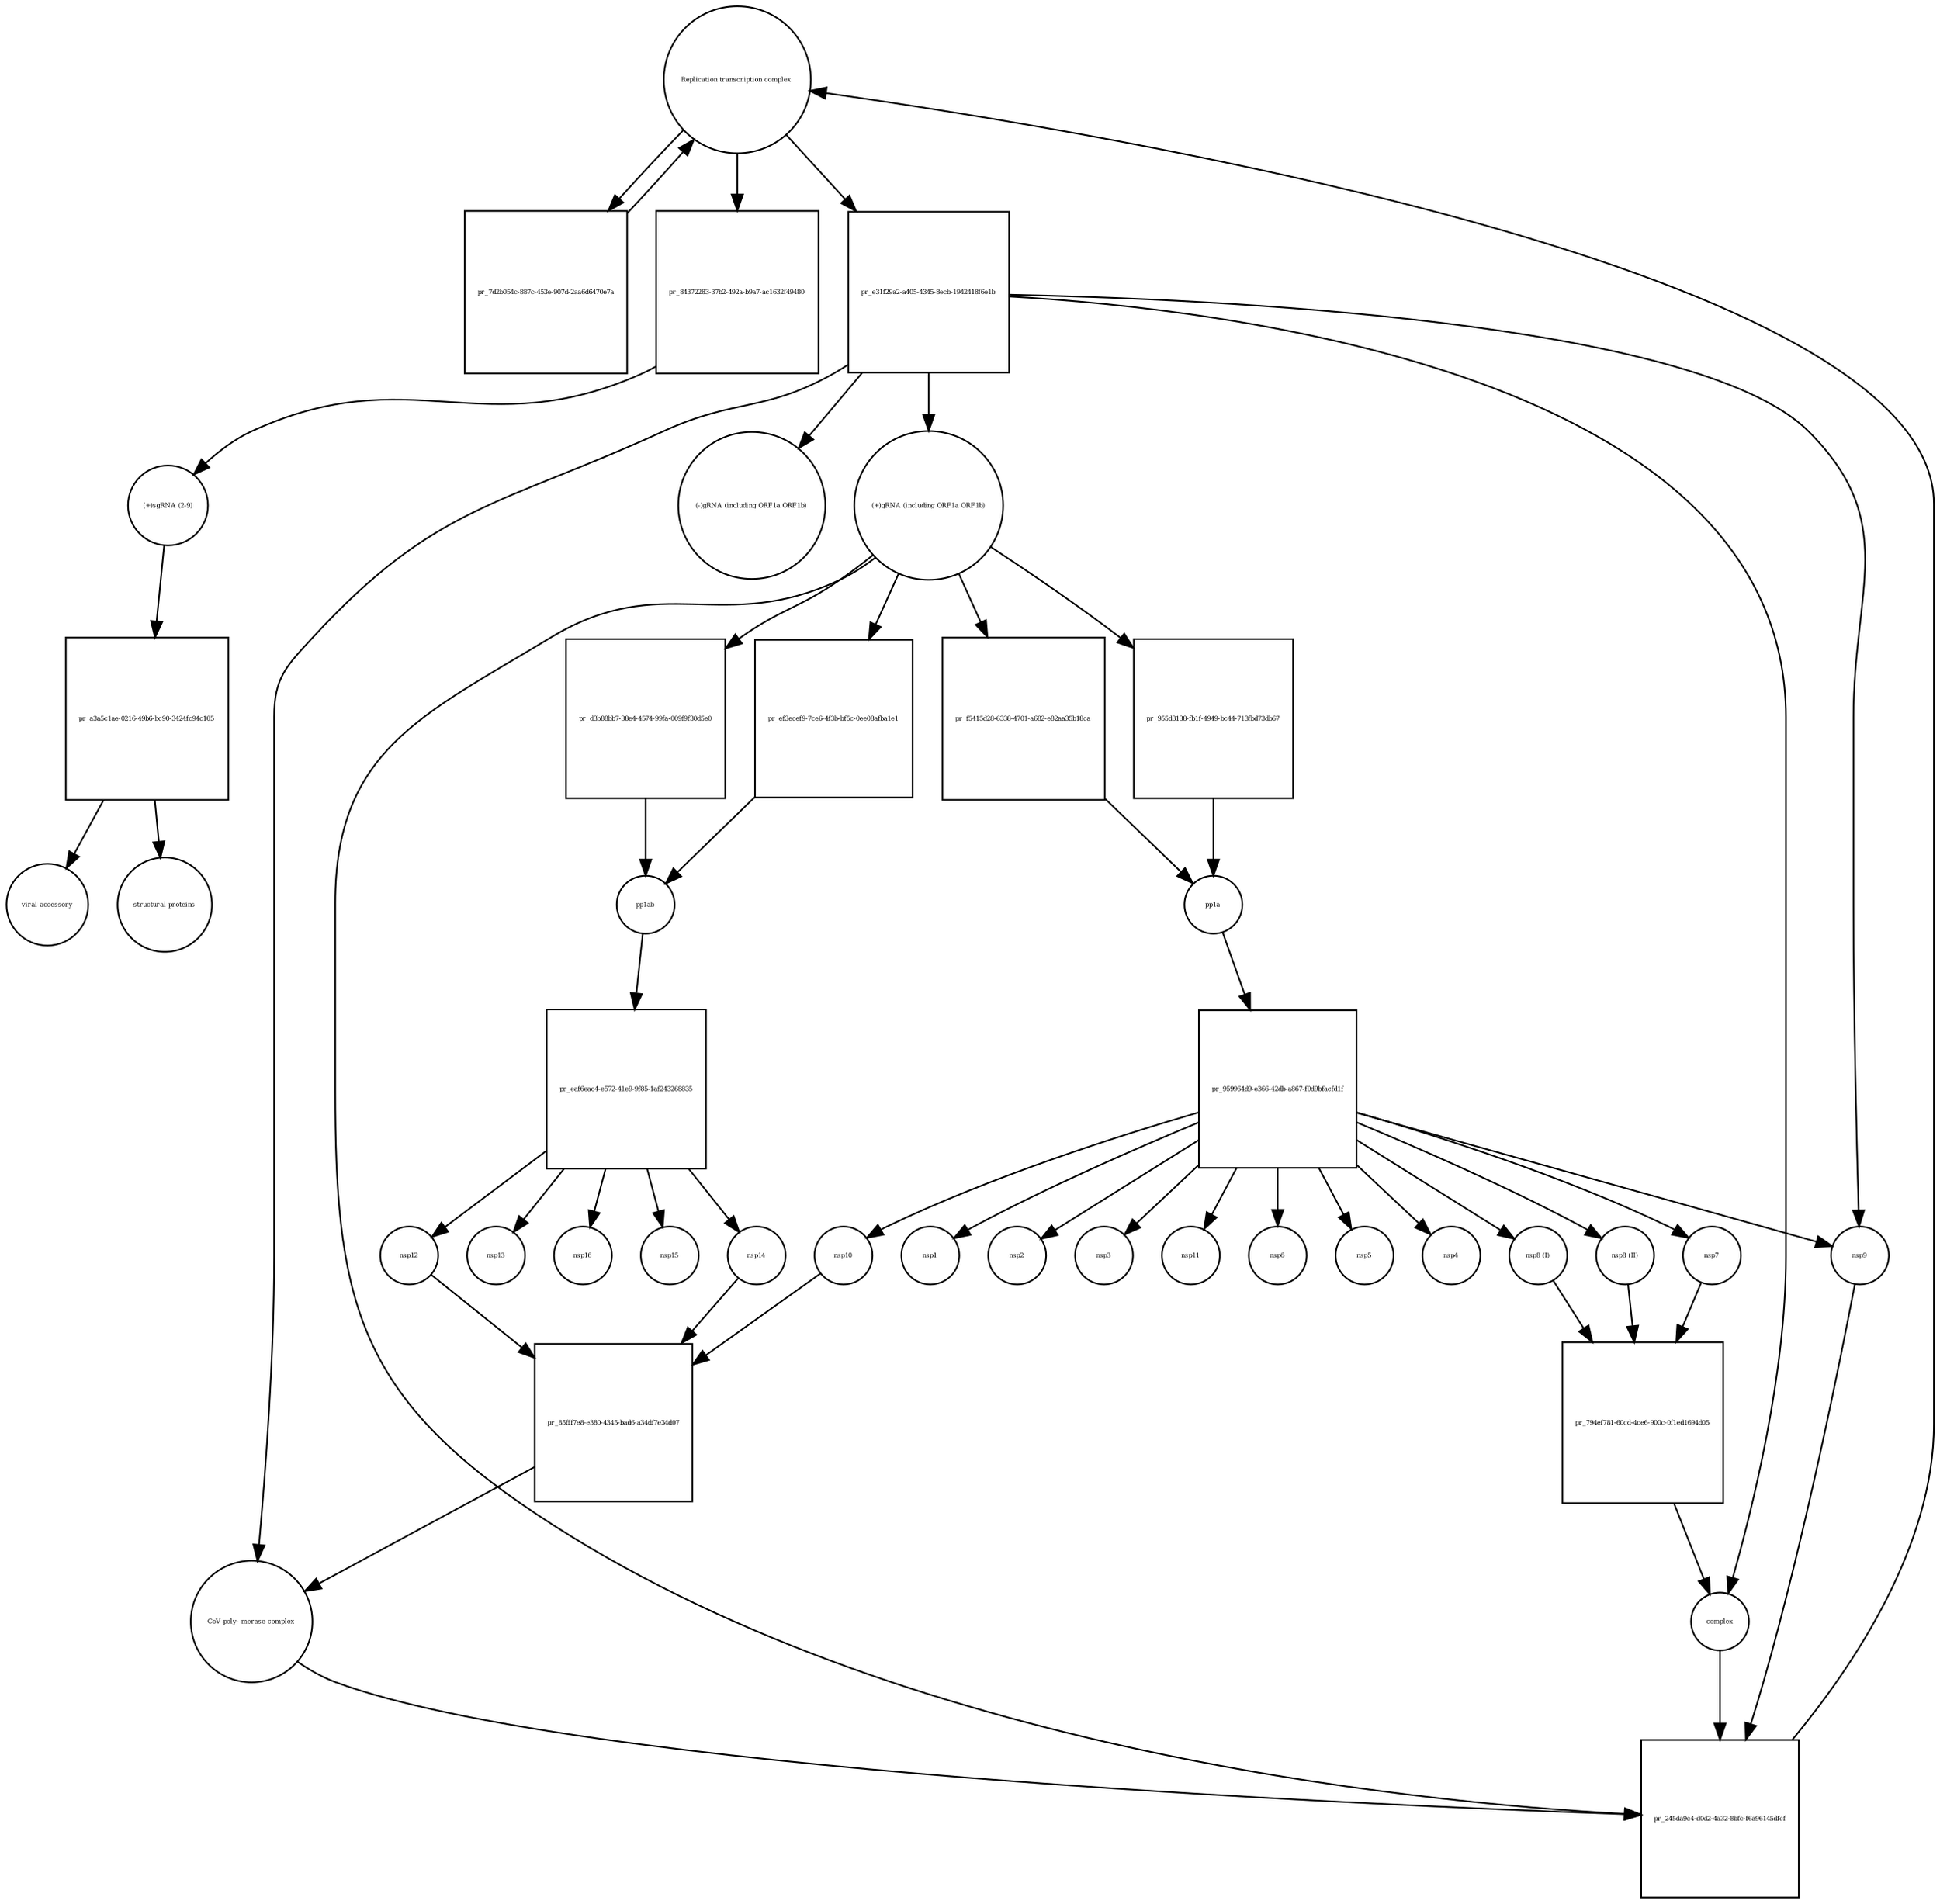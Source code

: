 strict digraph  {
"Replication transcription complex " [annotation="", bipartite=0, cls=complex, fontsize=4, label="Replication transcription complex ", shape=circle];
"pr_7d2b054c-887c-453e-907d-2aa6d6470e7a" [annotation="", bipartite=1, cls=process, fontsize=4, label="pr_7d2b054c-887c-453e-907d-2aa6d6470e7a", shape=square];
"pr_ef3ecef9-7ce6-4f3b-bf5c-0ee08afba1e1" [annotation="", bipartite=1, cls=process, fontsize=4, label="pr_ef3ecef9-7ce6-4f3b-bf5c-0ee08afba1e1", shape=square];
pp1ab [annotation="", bipartite=0, cls=macromolecule, fontsize=4, label=pp1ab, shape=circle];
"(+)gRNA (including ORF1a ORF1b)" [annotation="", bipartite=0, cls="nucleic acid feature", fontsize=4, label="(+)gRNA (including ORF1a ORF1b)", shape=circle];
"pr_f5415d28-6338-4701-a682-e82aa35b18ca" [annotation="", bipartite=1, cls=process, fontsize=4, label="pr_f5415d28-6338-4701-a682-e82aa35b18ca", shape=square];
pp1a [annotation="", bipartite=0, cls=macromolecule, fontsize=4, label=pp1a, shape=circle];
"nsp8 (I)" [annotation="", bipartite=0, cls=macromolecule, fontsize=4, label="nsp8 (I)", shape=circle];
"pr_794ef781-60cd-4ce6-900c-0f1ed1694d05" [annotation="", bipartite=1, cls=process, fontsize=4, label="pr_794ef781-60cd-4ce6-900c-0f1ed1694d05", shape=square];
complex [annotation="", bipartite=0, cls=complex, fontsize=4, label=complex, shape=circle];
"nsp8 (II)" [annotation="", bipartite=0, cls=macromolecule, fontsize=4, label="nsp8 (II)", shape=circle];
nsp7 [annotation="", bipartite=0, cls=macromolecule, fontsize=4, label=nsp7, shape=circle];
"CoV poly- merase complex" [annotation="", bipartite=0, cls=complex, fontsize=4, label="CoV poly- merase complex", shape=circle];
"pr_245da9c4-d0d2-4a32-8bfc-f6a96145dfcf" [annotation="", bipartite=1, cls=process, fontsize=4, label="pr_245da9c4-d0d2-4a32-8bfc-f6a96145dfcf", shape=square];
nsp9 [annotation="", bipartite=0, cls=macromolecule, fontsize=4, label=nsp9, shape=circle];
"pr_84372283-37b2-492a-b9a7-ac1632f49480" [annotation="", bipartite=1, cls=process, fontsize=4, label="pr_84372283-37b2-492a-b9a7-ac1632f49480", shape=square];
"(+)sgRNA (2-9)" [annotation="", bipartite=0, cls="nucleic acid feature", fontsize=4, label="(+)sgRNA (2-9)", shape=circle];
"pr_a3a5c1ae-0216-49b6-bc90-3424fc94c105" [annotation="", bipartite=1, cls=process, fontsize=4, label="pr_a3a5c1ae-0216-49b6-bc90-3424fc94c105", shape=square];
"viral accessory" [annotation="", bipartite=0, cls=macromolecule, fontsize=4, label="viral accessory", shape=circle];
"structural proteins" [annotation="", bipartite=0, cls=macromolecule, fontsize=4, label="structural proteins", shape=circle];
"pr_eaf6eac4-e572-41e9-9f85-1af243268835" [annotation="", bipartite=1, cls="omitted process", fontsize=4, label="pr_eaf6eac4-e572-41e9-9f85-1af243268835", shape=square];
nsp12 [annotation="", bipartite=0, cls=macromolecule, fontsize=4, label=nsp12, shape=circle];
nsp14 [annotation="", bipartite=0, cls=macromolecule, fontsize=4, label=nsp14, shape=circle];
nsp13 [annotation="", bipartite=0, cls=macromolecule, fontsize=4, label=nsp13, shape=circle];
nsp16 [annotation="", bipartite=0, cls=macromolecule, fontsize=4, label=nsp16, shape=circle];
nsp15 [annotation="", bipartite=0, cls=macromolecule, fontsize=4, label=nsp15, shape=circle];
"pr_e31f29a2-a405-4345-8ecb-1942418f6e1b" [annotation="", bipartite=1, cls=process, fontsize=4, label="pr_e31f29a2-a405-4345-8ecb-1942418f6e1b", shape=square];
"(-)gRNA (including ORF1a ORF1b)" [annotation="", bipartite=0, cls="nucleic acid feature", fontsize=4, label="(-)gRNA (including ORF1a ORF1b)", shape=circle];
"pr_959964d9-e366-42db-a867-f0d9bfacfd1f" [annotation="", bipartite=1, cls="omitted process", fontsize=4, label="pr_959964d9-e366-42db-a867-f0d9bfacfd1f", shape=square];
nsp1 [annotation="", bipartite=0, cls=macromolecule, fontsize=4, label=nsp1, shape=circle];
nsp2 [annotation="", bipartite=0, cls=macromolecule, fontsize=4, label=nsp2, shape=circle];
nsp3 [annotation="", bipartite=0, cls=macromolecule, fontsize=4, label=nsp3, shape=circle];
nsp11 [annotation="", bipartite=0, cls=macromolecule, fontsize=4, label=nsp11, shape=circle];
nsp6 [annotation="", bipartite=0, cls=macromolecule, fontsize=4, label=nsp6, shape=circle];
nsp5 [annotation="", bipartite=0, cls=macromolecule, fontsize=4, label=nsp5, shape=circle];
nsp4 [annotation="", bipartite=0, cls=macromolecule, fontsize=4, label=nsp4, shape=circle];
nsp10 [annotation="", bipartite=0, cls=macromolecule, fontsize=4, label=nsp10, shape=circle];
"pr_955d3138-fb1f-4949-bc44-713fbd73db67" [annotation="", bipartite=1, cls=process, fontsize=4, label="pr_955d3138-fb1f-4949-bc44-713fbd73db67", shape=square];
"pr_d3b88bb7-38e4-4574-99fa-009f9f30d5e0" [annotation="", bipartite=1, cls=process, fontsize=4, label="pr_d3b88bb7-38e4-4574-99fa-009f9f30d5e0", shape=square];
"pr_85fff7e8-e380-4345-bad6-a34df7e34d07" [annotation="", bipartite=1, cls=process, fontsize=4, label="pr_85fff7e8-e380-4345-bad6-a34df7e34d07", shape=square];
"Replication transcription complex " -> "pr_7d2b054c-887c-453e-907d-2aa6d6470e7a"  [annotation="", interaction_type=consumption];
"Replication transcription complex " -> "pr_84372283-37b2-492a-b9a7-ac1632f49480"  [annotation="", interaction_type="necessary stimulation"];
"Replication transcription complex " -> "pr_e31f29a2-a405-4345-8ecb-1942418f6e1b"  [annotation="", interaction_type=consumption];
"pr_7d2b054c-887c-453e-907d-2aa6d6470e7a" -> "Replication transcription complex "  [annotation="", interaction_type=production];
"pr_ef3ecef9-7ce6-4f3b-bf5c-0ee08afba1e1" -> pp1ab  [annotation="", interaction_type=production];
pp1ab -> "pr_eaf6eac4-e572-41e9-9f85-1af243268835"  [annotation="", interaction_type=consumption];
"(+)gRNA (including ORF1a ORF1b)" -> "pr_ef3ecef9-7ce6-4f3b-bf5c-0ee08afba1e1"  [annotation="", interaction_type="necessary stimulation"];
"(+)gRNA (including ORF1a ORF1b)" -> "pr_f5415d28-6338-4701-a682-e82aa35b18ca"  [annotation="", interaction_type="necessary stimulation"];
"(+)gRNA (including ORF1a ORF1b)" -> "pr_245da9c4-d0d2-4a32-8bfc-f6a96145dfcf"  [annotation="", interaction_type=consumption];
"(+)gRNA (including ORF1a ORF1b)" -> "pr_955d3138-fb1f-4949-bc44-713fbd73db67"  [annotation="", interaction_type="necessary stimulation"];
"(+)gRNA (including ORF1a ORF1b)" -> "pr_d3b88bb7-38e4-4574-99fa-009f9f30d5e0"  [annotation="", interaction_type="necessary stimulation"];
"pr_f5415d28-6338-4701-a682-e82aa35b18ca" -> pp1a  [annotation="", interaction_type=production];
pp1a -> "pr_959964d9-e366-42db-a867-f0d9bfacfd1f"  [annotation="", interaction_type=consumption];
"nsp8 (I)" -> "pr_794ef781-60cd-4ce6-900c-0f1ed1694d05"  [annotation="", interaction_type=consumption];
"pr_794ef781-60cd-4ce6-900c-0f1ed1694d05" -> complex  [annotation="", interaction_type=production];
complex -> "pr_245da9c4-d0d2-4a32-8bfc-f6a96145dfcf"  [annotation="", interaction_type=consumption];
"nsp8 (II)" -> "pr_794ef781-60cd-4ce6-900c-0f1ed1694d05"  [annotation="", interaction_type=consumption];
nsp7 -> "pr_794ef781-60cd-4ce6-900c-0f1ed1694d05"  [annotation="", interaction_type=consumption];
"CoV poly- merase complex" -> "pr_245da9c4-d0d2-4a32-8bfc-f6a96145dfcf"  [annotation="", interaction_type=consumption];
"pr_245da9c4-d0d2-4a32-8bfc-f6a96145dfcf" -> "Replication transcription complex "  [annotation="", interaction_type=production];
nsp9 -> "pr_245da9c4-d0d2-4a32-8bfc-f6a96145dfcf"  [annotation="", interaction_type=consumption];
"pr_84372283-37b2-492a-b9a7-ac1632f49480" -> "(+)sgRNA (2-9)"  [annotation="", interaction_type=production];
"(+)sgRNA (2-9)" -> "pr_a3a5c1ae-0216-49b6-bc90-3424fc94c105"  [annotation="", interaction_type="necessary stimulation"];
"pr_a3a5c1ae-0216-49b6-bc90-3424fc94c105" -> "viral accessory"  [annotation="", interaction_type=production];
"pr_a3a5c1ae-0216-49b6-bc90-3424fc94c105" -> "structural proteins"  [annotation="", interaction_type=production];
"pr_eaf6eac4-e572-41e9-9f85-1af243268835" -> nsp12  [annotation="", interaction_type=production];
"pr_eaf6eac4-e572-41e9-9f85-1af243268835" -> nsp14  [annotation="", interaction_type=production];
"pr_eaf6eac4-e572-41e9-9f85-1af243268835" -> nsp13  [annotation="", interaction_type=production];
"pr_eaf6eac4-e572-41e9-9f85-1af243268835" -> nsp16  [annotation="", interaction_type=production];
"pr_eaf6eac4-e572-41e9-9f85-1af243268835" -> nsp15  [annotation="", interaction_type=production];
nsp12 -> "pr_85fff7e8-e380-4345-bad6-a34df7e34d07"  [annotation="", interaction_type=consumption];
nsp14 -> "pr_85fff7e8-e380-4345-bad6-a34df7e34d07"  [annotation="", interaction_type=consumption];
"pr_e31f29a2-a405-4345-8ecb-1942418f6e1b" -> "CoV poly- merase complex"  [annotation="", interaction_type=production];
"pr_e31f29a2-a405-4345-8ecb-1942418f6e1b" -> complex  [annotation="", interaction_type=production];
"pr_e31f29a2-a405-4345-8ecb-1942418f6e1b" -> nsp9  [annotation="", interaction_type=production];
"pr_e31f29a2-a405-4345-8ecb-1942418f6e1b" -> "(+)gRNA (including ORF1a ORF1b)"  [annotation="", interaction_type=production];
"pr_e31f29a2-a405-4345-8ecb-1942418f6e1b" -> "(-)gRNA (including ORF1a ORF1b)"  [annotation="", interaction_type=production];
"pr_959964d9-e366-42db-a867-f0d9bfacfd1f" -> "nsp8 (I)"  [annotation="", interaction_type=production];
"pr_959964d9-e366-42db-a867-f0d9bfacfd1f" -> "nsp8 (II)"  [annotation="", interaction_type=production];
"pr_959964d9-e366-42db-a867-f0d9bfacfd1f" -> nsp7  [annotation="", interaction_type=production];
"pr_959964d9-e366-42db-a867-f0d9bfacfd1f" -> nsp9  [annotation="", interaction_type=production];
"pr_959964d9-e366-42db-a867-f0d9bfacfd1f" -> nsp1  [annotation="", interaction_type=production];
"pr_959964d9-e366-42db-a867-f0d9bfacfd1f" -> nsp2  [annotation="", interaction_type=production];
"pr_959964d9-e366-42db-a867-f0d9bfacfd1f" -> nsp3  [annotation="", interaction_type=production];
"pr_959964d9-e366-42db-a867-f0d9bfacfd1f" -> nsp11  [annotation="", interaction_type=production];
"pr_959964d9-e366-42db-a867-f0d9bfacfd1f" -> nsp6  [annotation="", interaction_type=production];
"pr_959964d9-e366-42db-a867-f0d9bfacfd1f" -> nsp5  [annotation="", interaction_type=production];
"pr_959964d9-e366-42db-a867-f0d9bfacfd1f" -> nsp4  [annotation="", interaction_type=production];
"pr_959964d9-e366-42db-a867-f0d9bfacfd1f" -> nsp10  [annotation="", interaction_type=production];
nsp10 -> "pr_85fff7e8-e380-4345-bad6-a34df7e34d07"  [annotation="", interaction_type=consumption];
"pr_955d3138-fb1f-4949-bc44-713fbd73db67" -> pp1a  [annotation="", interaction_type=production];
"pr_d3b88bb7-38e4-4574-99fa-009f9f30d5e0" -> pp1ab  [annotation="", interaction_type=production];
"pr_85fff7e8-e380-4345-bad6-a34df7e34d07" -> "CoV poly- merase complex"  [annotation="", interaction_type=production];
}
